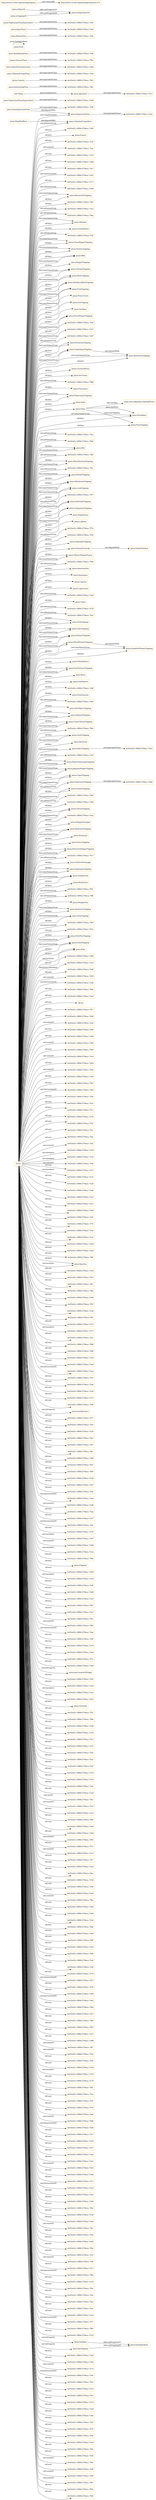 digraph ar2dtool_diagram { 
rankdir=LR;
size="1501"
node [shape = rectangle, color="orange"]; "4e03ed3c:1889c270dca:-7e94" "pizza:MozzarellaTopping" "4e03ed3c:1889c270dca:-7fb3" "4e03ed3c:1889c270dca:-7eca" "4e03ed3c:1889c270dca:-7f4a" "pizza:Medium" "pizza:FruttiDiMare" "4e03ed3c:1889c270dca:-7f3f" "pizza:GreenPepperTopping" "pizza:VegetarianPizzaEquivalent2" "pizza:PrawnsTopping" "pizza:Mild" "pizza:PepperTopping" "pizza:ChickenTopping" "4e03ed3c:1889c270dca:-7ec3" "pizza:MeatTopping" "pizza:HotSpicedBeefTopping" "pizza:FruitTopping" "pizza:PrinceCarlo" "4e03ed3c:1889c270dca:-7f6c" "pizza:NutTopping" "pizza:Siciliana" "pizza:SweetPepperTopping" "pizza:Country" "pizza:ThinAndCrispyBase" "4e03ed3c:1889c270dca:-7eb7" "4e03ed3c:1889c270dca:-7eab" "4e03ed3c:1889c270dca:-7ed7" "pizza:ParmesanTopping" "pizza:CajunSpiceTopping" "pizza:UnclosedPizza" "pizza:IceCream" "4e03ed3c:1889c270dca:-7f88" "pizza:Fiorentina" "pizza:PeperonataTopping" "pizza:SpicyPizzaEquivalent" "pizza:Soho" "pizza:PizzaBase" "4e03ed3c:1889c270dca:-7fba" "pizza:RosemaryTopping" "4e03ed3c:1889c270dca:-7f2a" "pizza:InterestingPizza" "4e03ed3c:1889c270dca:-7fdd" "4e03ed3c:1889c270dca:-7efd" "pizza:Hot" "4e03ed3c:1889c270dca:-7fbf" "pizza:MixedSeafoodTopping" "4e03ed3c:1889c270dca:-7fcc" "4e03ed3c:1889c270dca:-7e98" "pizza:Spiciness" "pizza:RocketTopping" "pizza:CheeseyPizza" "pizza:ValuePartition" "pizza:MushroomTopping" "pizza:LeekTopping" "4e03ed3c:1889c270dca:-7f57" "pizza:ArtichokeTopping" "pizza:GorgonzolaTopping" "pizza:Napoletana" "pizza:LaReine" "4e03ed3c:1889c270dca:-7f7a" "4e03ed3c:1889c270dca:-7f36" "pizza:VegetableTopping" "pizza:DomainConcept" "pizza:TobascoPepperSauce" "4e03ed3c:1889c270dca:-7f94" "pizza:AmericanHot" "pizza:Veneziana" "4e03ed3c:1889c270dca:-7ebb" "pizza:Food" "pizza:Caprina" "pizza:Capricciosa" "4e03ed3c:1889c270dca:-7ee6" "pizza:Cajun" "4e03ed3c:1889c270dca:-7e7b" "4e03ed3c:1889c270dca:-7fa5" "pizza:FishTopping" "pizza:OliveTopping" "4e03ed3c:1889c270dca:-7e8d" "pizza:SultanaTopping" "pizza:SlicedTomatoTopping" "pizza:PolloAdAstra" "pizza:FourCheesesTopping" "pizza:Rosa" "4e03ed3c:1889c270dca:-7ea4" "pizza:Giardiniera" "4e03ed3c:1889c270dca:-7e9f" "pizza:FourSeasons" "4e03ed3c:1889c270dca:-7fed" "pizza:HerbSpiceTopping" "pizza:SpinachTopping" "pizza:GoatsCheeseTopping" "4e03ed3c:1889c270dca:-7f00" "pizza:DeepPanBase" "pizza:GarlicTopping" "pizza:American" "pizza:SundriedTomatoTopping" "pizza:SpicyTopping" "4e03ed3c:1889c270dca:-7ef3" "pizza:PeperoniSausageTopping" "pizza:JalapenoPepperTopping" "pizza:PizzaTopping" "pizza:CaperTopping" "pizza:VegetarianTopping" "pizza:ThinAndCrispyPizza" "4e03ed3c:1889c270dca:-7f54" "pizza:TomatoTopping" "4e03ed3c:1889c270dca:-7f09" "4e03ed3c:1889c270dca:-7e8b" "4e03ed3c:1889c270dca:-7eb3" "pizza:CheeseTopping" "4e03ed3c:1889c270dca:-7ea2" "4e03ed3c:1889c270dca:-7f38" "4e03ed3c:1889c270dca:-7ebf" "pizza:SpicyPizza" "pizza:SloppyGiuseppe" "pizza:RedOnionTopping" "pizza:Parmense" "pizza:VegetarianPizzaEquivalent1" "pizza:SauceTopping" "pizza:Pizza" "pizza:HotGreenPepperTopping" "4e03ed3c:1889c270dca:-7f17" "pizza:RealItalianPizza" "pizza:QuattroFormaggi" "pizza:AsparagusTopping" "pizza:MeatyPizza" "pizza:PineKernels" "pizza:Mushroom" "4e03ed3c:1889c270dca:-7fb5" "4e03ed3c:1889c270dca:-7f61" "4e03ed3c:1889c270dca:-7ff8" "pizza:Margherita" "pizza:AnchoviesTopping" "pizza:HamTopping" "pizza:VegetarianPizza" "pizza:NonVegetarianPizza" "4e03ed3c:1889c270dca:-7e9c" "pizza:PetitPoisTopping" "pizza:OnionTopping" ; /*classes style*/
	"pizza:VegetarianPizzaEquivalent1" -> "4e03ed3c:1889c270dca:-7e9c" [ label = "owl:equivalentClass" ];
	"NULL" -> "pizza:CheeseTopping" [ label = "rdf:first" ];
	"NULL" -> "pizza:PeperoniSausageTopping" [ label = "rdf:first" ];
	"NULL" -> "4e03ed3c:1889c270dca:-7f2a" [ label = "owl:allValuesFrom" ];
	"NULL" -> "pizza:Italy" [ label = "rdf:first" ];
	"NULL" -> "4e03ed3c:1889c270dca:-7e68" [ label = "rdf:rest" ];
	"NULL" -> "4e03ed3c:1889c270dca:-7e25" [ label = "owl:distinctMembers" ];
	"NULL" -> "4e03ed3c:1889c270dca:-7edf" [ label = "rdf:rest" ];
	"NULL" -> "pizza:RocketTopping" [ label = "owl:someValuesFrom" ];
	"NULL" -> "4e03ed3c:1889c270dca:-7e93" [ label = "owl:unionOf" ];
	"NULL" -> "4e03ed3c:1889c270dca:-7e9b" [ label = "owl:intersectionOf" ];
	"NULL" -> "4e03ed3c:1889c270dca:-7ff8" [ label = "owl:allValuesFrom" ];
	"NULL" -> "pizza:FourCheesesTopping" [ label = "rdf:first" ];
	"NULL" -> "pizza:Veneziana" [ label = "rdf:first" ];
	"NULL" -> "pizza:PizzaBase" [ label = "owl:someValuesFrom" ];
	"NULL" -> "4e03ed3c:1889c270dca:-7f3f" [ label = "owl:allValuesFrom" ];
	"NULL" -> "4e03ed3c:1889c270dca:-7f06" [ label = "rdf:rest" ];
	"NULL" -> "4e03ed3c:1889c270dca:-7ee0" [ label = "rdf:rest" ];
	"NULL" -> "pizza:HerbSpiceTopping" [ label = "rdf:first" ];
	"NULL" -> "rdf:nil" [ label = "rdf:rest" ];
	"NULL" -> "4e03ed3c:1889c270dca:-7f27" [ label = "rdf:rest" ];
	"NULL" -> "4e03ed3c:1889c270dca:-7eb0" [ label = "rdf:rest" ];
	"NULL" -> "4e03ed3c:1889c270dca:-7fa4" [ label = "owl:unionOf" ];
	"NULL" -> "4e03ed3c:1889c270dca:-7f48" [ label = "rdf:rest" ];
	"NULL" -> "4e03ed3c:1889c270dca:-7e90" [ label = "rdf:rest" ];
	"NULL" -> "4e03ed3c:1889c270dca:-7f49" [ label = "owl:unionOf" ];
	"NULL" -> "4e03ed3c:1889c270dca:-7fb0" [ label = "rdf:rest" ];
	"NULL" -> "4e03ed3c:1889c270dca:-7ec9" [ label = "owl:unionOf" ];
	"NULL" -> "4e03ed3c:1889c270dca:-7e8a" [ label = "rdf:rest" ];
	"NULL" -> "pizza:Medium" [ label = "owl:someValuesFrom" ];
	"NULL" -> "4e03ed3c:1889c270dca:-7f56" [ label = "owl:unionOf" ];
	"NULL" -> "4e03ed3c:1889c270dca:-7e60" [ label = "rdf:rest" ];
	"NULL" -> "pizza:MeatTopping" [ label = "owl:someValuesFrom" ];
	"NULL" -> "4e03ed3c:1889c270dca:-7f92" [ label = "rdf:rest" ];
	"NULL" -> "pizza:TobascoPepperSauce" [ label = "rdf:first" ];
	"NULL" -> "4e03ed3c:1889c270dca:-7f94" [ label = "owl:allValuesFrom" ];
	"NULL" -> "4e03ed3c:1889c270dca:-7fb4" [ label = "owl:intersectionOf" ];
	"NULL" -> "pizza:Parmense" [ label = "rdf:first" ];
	"NULL" -> "4e03ed3c:1889c270dca:-7f3b" [ label = "rdf:rest" ];
	"NULL" -> "pizza:ChickenTopping" [ label = "owl:someValuesFrom" ];
	"NULL" -> "4e03ed3c:1889c270dca:-7ea1" [ label = "rdf:rest" ];
	"NULL" -> "4e03ed3c:1889c270dca:-7f11" [ label = "rdf:rest" ];
	"NULL" -> "pizza:OnionTopping" [ label = "owl:someValuesFrom" ];
	"NULL" -> "4e03ed3c:1889c270dca:-7e30" [ label = "rdf:rest" ];
	"NULL" -> "4e03ed3c:1889c270dca:-7f5c" [ label = "rdf:rest" ];
	"NULL" -> "4e03ed3c:1889c270dca:-7fa1" [ label = "rdf:rest" ];
	"NULL" -> "4e03ed3c:1889c270dca:-7fae" [ label = "rdf:rest" ];
	"NULL" -> "pizza:FruitTopping" [ label = "rdf:first" ];
	"NULL" -> "pizza:PizzaBase" [ label = "rdf:first" ];
	"NULL" -> "4e03ed3c:1889c270dca:-7ef2" [ label = "owl:unionOf" ];
	"NULL" -> "pizza:FishTopping" [ label = "rdf:first" ];
	"NULL" -> "pizza:PineKernels" [ label = "owl:someValuesFrom" ];
	"NULL" -> "4e03ed3c:1889c270dca:-7e59" [ label = "owl:members" ];
	"NULL" -> "4e03ed3c:1889c270dca:-7e3e" [ label = "owl:members" ];
	"NULL" -> "4e03ed3c:1889c270dca:-7fcb" [ label = "owl:unionOf" ];
	"NULL" -> "4e03ed3c:1889c270dca:-7e51" [ label = "rdf:rest" ];
	"NULL" -> "4e03ed3c:1889c270dca:-7e33" [ label = "owl:members" ];
	"NULL" -> "4e03ed3c:1889c270dca:-7e28" [ label = "rdf:rest" ];
	"NULL" -> "4e03ed3c:1889c270dca:-7e4b" [ label = "rdf:rest" ];
	"NULL" -> "pizza:CajunSpiceTopping" [ label = "rdf:first" ];
	"NULL" -> "4e03ed3c:1889c270dca:-7ee3" [ label = "rdf:rest" ];
	"NULL" -> "pizza:AnchoviesTopping" [ label = "owl:someValuesFrom" ];
	"NULL" -> "4e03ed3c:1889c270dca:-7e21" [ label = "rdf:rest" ];
	"NULL" -> "pizza:JalapenoPepperTopping" [ label = "owl:someValuesFrom" ];
	"NULL" -> "4e03ed3c:1889c270dca:-7e49" [ label = "rdf:rest" ];
	"NULL" -> "4e03ed3c:1889c270dca:-7e6c" [ label = "rdf:rest" ];
	"NULL" -> "4e03ed3c:1889c270dca:-7f74" [ label = "rdf:rest" ];
	"NULL" -> "4e03ed3c:1889c270dca:-7e42" [ label = "rdf:rest" ];
	"NULL" -> "pizza:Caprina" [ label = "rdf:first" ];
	"NULL" -> "4e03ed3c:1889c270dca:-7e3c" [ label = "rdf:rest" ];
	"NULL" -> "4e03ed3c:1889c270dca:-7ed4" [ label = "rdf:rest" ];
	"NULL" -> "pizza:GreenPepperTopping" [ label = "owl:someValuesFrom" ];
	"NULL" -> "4e03ed3c:1889c270dca:-7fed" [ label = "owl:allValuesFrom" ];
	"NULL" -> "4e03ed3c:1889c270dca:-7e63" [ label = "rdf:rest" ];
	"NULL" -> "4e03ed3c:1889c270dca:-7f8f" [ label = "rdf:rest" ];
	"NULL" -> "pizza:America" [ label = "rdf:first" ];
	"NULL" -> "4e03ed3c:1889c270dca:-7e5d" [ label = "rdf:rest" ];
	"NULL" -> "4e03ed3c:1889c270dca:-7f14" [ label = "rdf:rest" ];
	"NULL" -> "pizza:NutTopping" [ label = "rdf:first" ];
	"NULL" -> "pizza:CajunSpiceTopping" [ label = "owl:someValuesFrom" ];
	"NULL" -> "4e03ed3c:1889c270dca:-7fb7" [ label = "rdf:rest" ];
	"NULL" -> "pizza:HamTopping" [ label = "owl:someValuesFrom" ];
	"NULL" -> "4e03ed3c:1889c270dca:-7fda" [ label = "rdf:rest" ];
	"NULL" -> "4e03ed3c:1889c270dca:-7e84" [ label = "rdf:rest" ];
	"NULL" -> "4e03ed3c:1889c270dca:-7f5f" [ label = "rdf:rest" ];
	"NULL" -> "4e03ed3c:1889c270dca:-7e2d" [ label = "rdf:rest" ];
	"NULL" -> "4e03ed3c:1889c270dca:-7ff5" [ label = "rdf:rest" ];
	"NULL" -> "4e03ed3c:1889c270dca:-7ec5" [ label = "rdf:rest" ];
	"NULL" -> "pizza:AmericanHot" [ label = "rdf:first" ];
	"NULL" -> "pizza:DomainConcept" [ label = "rdf:first" ];
	"NULL" -> "4e03ed3c:1889c270dca:-7e71" [ label = "owl:members" ];
	"NULL" -> "4e03ed3c:1889c270dca:-7f35" [ label = "rdf:rest" ];
	"NULL" -> "4e03ed3c:1889c270dca:-7ea2" [ label = "rdf:first" ];
	"NULL" -> "4e03ed3c:1889c270dca:-7f86" [ label = "rdf:rest" ];
	"NULL" -> "pizza:American" [ label = "rdf:first" ];
	"NULL" -> "4e03ed3c:1889c270dca:-7fd8" [ label = "rdf:rest" ];
	"NULL" -> "4e03ed3c:1889c270dca:-7e54" [ label = "rdf:rest" ];
	"NULL" -> "4e03ed3c:1889c270dca:-7ea8" [ label = "rdf:rest" ];
	"NULL" -> "pizza:Napoletana" [ label = "rdf:first" ];
	"NULL" -> "pizza:PetitPoisTopping" [ label = "rdf:first" ];
	"NULL" -> "4e03ed3c:1889c270dca:-7eaa" [ label = "owl:intersectionOf" ];
	"NULL" -> "4e03ed3c:1889c270dca:-7fc5" [ label = "rdf:rest" ];
	"NULL" -> "4e03ed3c:1889c270dca:-7e4e" [ label = "rdf:rest" ];
	"NULL" -> "pizza:PineKernels" [ label = "rdf:first" ];
	"NULL" -> "4e03ed3c:1889c270dca:-7fb3" [ label = "rdf:first" ];
	"NULL" -> "pizza:SultanaTopping" [ label = "owl:someValuesFrom" ];
	"NULL" -> "pizza:HotSpicedBeefTopping" [ label = "rdf:first" ];
	"NULL" -> "pizza:JalapenoPepperTopping" [ label = "rdf:first" ];
	"NULL" -> "4e03ed3c:1889c270dca:-7e24" [ label = "rdf:rest" ];
	"NULL" -> "4e03ed3c:1889c270dca:-7e75" [ label = "rdf:rest" ];
	"NULL" -> "pizza:QuattroFormaggi" [ label = "rdf:first" ];
	"NULL" -> "4e03ed3c:1889c270dca:-7e6f" [ label = "rdf:rest" ];
	"NULL" -> "pizza:PizzaTopping" [ label = "rdf:first" ];
	"NULL" -> "pizza:hasSpiciness" [ label = "owl:onProperty" ];
	"NULL" -> "pizza:GarlicTopping" [ label = "rdf:first" ];
	"NULL" -> "4e03ed3c:1889c270dca:-7f77" [ label = "rdf:rest" ];
	"NULL" -> "4e03ed3c:1889c270dca:-7fc9" [ label = "rdf:rest" ];
	"NULL" -> "4e03ed3c:1889c270dca:-7e45" [ label = "rdf:rest" ];
	"NULL" -> "pizza:ThinAndCrispyBase" [ label = "owl:allValuesFrom" ];
	"NULL" -> "4e03ed3c:1889c270dca:-7ebc" [ label = "rdf:rest" ];
	"NULL" -> "pizza:RosemaryTopping" [ label = "owl:someValuesFrom" ];
	"NULL" -> "4e03ed3c:1889c270dca:-7f47" [ label = "rdf:rest" ];
	"NULL" -> "pizza:PrawnsTopping" [ label = "owl:someValuesFrom" ];
	"NULL" -> "4e03ed3c:1889c270dca:-7fbc" [ label = "rdf:rest" ];
	"NULL" -> "pizza:ArtichokeTopping" [ label = "owl:someValuesFrom" ];
	"NULL" -> "4e03ed3c:1889c270dca:-7e66" [ label = "rdf:rest" ];
	"NULL" -> "4e03ed3c:1889c270dca:-7fd7" [ label = "rdf:rest" ];
	"NULL" -> "pizza:OliveTopping" [ label = "rdf:first" ];
	"NULL" -> "pizza:GreenPepperTopping" [ label = "rdf:first" ];
	"NULL" -> "4e03ed3c:1889c270dca:-7f04" [ label = "rdf:rest" ];
	"NULL" -> "4e03ed3c:1889c270dca:-7e36" [ label = "rdf:rest" ];
	"NULL" -> "4e03ed3c:1889c270dca:-7e87" [ label = "rdf:rest" ];
	"NULL" -> "4e03ed3c:1889c270dca:-7efe" [ label = "rdf:rest" ];
	"NULL" -> "4e03ed3c:1889c270dca:-7eba" [ label = "owl:intersectionOf" ];
	"NULL" -> "4e03ed3c:1889c270dca:-7e9f" [ label = "rdf:first" ];
	"NULL" -> "pizza:SlicedTomatoTopping" [ label = "owl:someValuesFrom" ];
	"NULL" -> "pizza:MozzarellaTopping" [ label = "owl:someValuesFrom" ];
	"NULL" -> "4e03ed3c:1889c270dca:-7ed6" [ label = "owl:unionOf" ];
	"NULL" -> "4e03ed3c:1889c270dca:-7fad" [ label = "rdf:rest" ];
	"NULL" -> "4e03ed3c:1889c270dca:-7e57" [ label = "rdf:rest" ];
	"NULL" -> "pizza:OliveTopping" [ label = "owl:someValuesFrom" ];
	"NULL" -> "4e03ed3c:1889c270dca:-7efc" [ label = "owl:intersectionOf" ];
	"NULL" -> "4e03ed3c:1889c270dca:-7fa5" [ label = "owl:allValuesFrom" ];
	"NULL" -> "4e03ed3c:1889c270dca:-7ee6" [ label = "owl:allValuesFrom" ];
	"NULL" -> "4e03ed3c:1889c270dca:-7e78" [ label = "rdf:rest" ];
	"NULL" -> "4e03ed3c:1889c270dca:-7e47" [ label = "owl:members" ];
	"NULL" -> "4e03ed3c:1889c270dca:-7e89" [ label = "owl:unionOf" ];
	"NULL" -> "4e03ed3c:1889c270dca:-7e2a" [ label = "owl:members" ];
	"NULL" -> "4e03ed3c:1889c270dca:-7f90" [ label = "rdf:rest" ];
	"NULL" -> "pizza:RedOnionTopping" [ label = "rdf:first" ];
	"NULL" -> "pizza:England" [ label = "rdf:first" ];
	"NULL" -> "4e03ed3c:1889c270dca:-7e99" [ label = "rdf:rest" ];
	"NULL" -> "4e03ed3c:1889c270dca:-7e39" [ label = "owl:members" ];
	"NULL" -> "4e03ed3c:1889c270dca:-7ef0" [ label = "rdf:rest" ];
	"NULL" -> "pizza:HotGreenPepperTopping" [ label = "rdf:first" ];
	"NULL" -> "pizza:CaperTopping" [ label = "rdf:first" ];
	"NULL" -> "4e03ed3c:1889c270dca:-7e69" [ label = "rdf:rest" ];
	"NULL" -> "4e03ed3c:1889c270dca:-7ec0" [ label = "rdf:rest" ];
	"NULL" -> "4e03ed3c:1889c270dca:-7f07" [ label = "rdf:rest" ];
	"NULL" -> "pizza:CheeseTopping" [ label = "owl:someValuesFrom" ];
	"NULL" -> "4e03ed3c:1889c270dca:-7ee1" [ label = "rdf:rest" ];
	"NULL" -> "4e03ed3c:1889c270dca:-7f51" [ label = "rdf:rest" ];
	"NULL" -> "pizza:GorgonzolaTopping" [ label = "rdf:first" ];
	"NULL" -> "4e03ed3c:1889c270dca:-7f60" [ label = "owl:unionOf" ];
	"NULL" -> "4e03ed3c:1889c270dca:-7ebe" [ label = "owl:intersectionOf" ];
	"NULL" -> "4e03ed3c:1889c270dca:-7f28" [ label = "rdf:rest" ];
	"NULL" -> "4e03ed3c:1889c270dca:-7e70" [ label = "rdf:rest" ];
	"NULL" -> "pizza:HotGreenPepperTopping" [ label = "owl:someValuesFrom" ];
	"NULL" -> "4e03ed3c:1889c270dca:-7e6a" [ label = "rdf:rest" ];
	"NULL" -> "4e03ed3c:1889c270dca:-7f72" [ label = "rdf:rest" ];
	"NULL" -> "4e03ed3c:1889c270dca:-7e40" [ label = "rdf:rest" ];
	"NULL" -> "pizza:hasCountryOfOrigin" [ label = "owl:onProperty" ];
	"NULL" -> "4e03ed3c:1889c270dca:-7ef3" [ label = "owl:allValuesFrom" ];
	"NULL" -> "4e03ed3c:1889c270dca:-7e91" [ label = "rdf:rest" ];
	"NULL" -> "pizza:FishTopping" [ label = "owl:someValuesFrom" ];
	"NULL" -> "4e03ed3c:1889c270dca:-7ed2" [ label = "rdf:rest" ];
	"NULL" -> "pizza:Fiorentina" [ label = "rdf:first" ];
	"NULL" -> "pizza:SpicyTopping" [ label = "owl:someValuesFrom" ];
	"NULL" -> "4e03ed3c:1889c270dca:-7f88" [ label = "owl:allValuesFrom" ];
	"NULL" -> "4e03ed3c:1889c270dca:-7e2e" [ label = "owl:members" ];
	"NULL" -> "4e03ed3c:1889c270dca:-7e61" [ label = "rdf:rest" ];
	"NULL" -> "pizza:Germany" [ label = "rdf:first" ];
	"NULL" -> "4e03ed3c:1889c270dca:-7f3c" [ label = "rdf:rest" ];
	"NULL" -> "4e03ed3c:1889c270dca:-7f8d" [ label = "rdf:rest" ];
	"NULL" -> "pizza:GoatsCheeseTopping" [ label = "rdf:first" ];
	"NULL" -> "4e03ed3c:1889c270dca:-7e38" [ label = "rdf:rest" ];
	"NULL" -> "pizza:OnionTopping" [ label = "rdf:first" ];
	"NULL" -> "4e03ed3c:1889c270dca:-7e5b" [ label = "rdf:rest" ];
	"NULL" -> "4e03ed3c:1889c270dca:-7f7a" [ label = "owl:allValuesFrom" ];
	"NULL" -> "4e03ed3c:1889c270dca:-7f12" [ label = "rdf:rest" ];
	"NULL" -> "4e03ed3c:1889c270dca:-7e31" [ label = "rdf:rest" ];
	"NULL" -> "4e03ed3c:1889c270dca:-7f5d" [ label = "rdf:rest" ];
	"NULL" -> "4e03ed3c:1889c270dca:-7fa2" [ label = "rdf:rest" ];
	"NULL" -> "4e03ed3c:1889c270dca:-7faf" [ label = "rdf:rest" ];
	"NULL" -> "4e03ed3c:1889c270dca:-7e52" [ label = "rdf:rest" ];
	"NULL" -> "pizza:UnclosedPizza" [ label = "rdf:first" ];
	"NULL" -> "4e03ed3c:1889c270dca:-7e29" [ label = "rdf:rest" ];
	"NULL" -> "4e03ed3c:1889c270dca:-7e4c" [ label = "rdf:rest" ];
	"NULL" -> "4e03ed3c:1889c270dca:-7ee4" [ label = "rdf:rest" ];
	"NULL" -> "4e03ed3c:1889c270dca:-7fb1" [ label = "owl:oneOf" ];
	"NULL" -> "4e03ed3c:1889c270dca:-7f79" [ label = "owl:unionOf" ];
	"NULL" -> "4e03ed3c:1889c270dca:-7e22" [ label = "rdf:rest" ];
	"NULL" -> "4e03ed3c:1889c270dca:-7f9f" [ label = "rdf:rest" ];
	"NULL" -> "pizza:SweetPepperTopping" [ label = "rdf:first" ];
	"NULL" -> "4e03ed3c:1889c270dca:-7eb4" [ label = "rdf:rest" ];
	"NULL" -> "4e03ed3c:1889c270dca:-7e6d" [ label = "rdf:rest" ];
	"NULL" -> "4e03ed3c:1889c270dca:-7f93" [ label = "owl:unionOf" ];
	"NULL" -> "4e03ed3c:1889c270dca:-7f75" [ label = "rdf:rest" ];
	"NULL" -> "4e03ed3c:1889c270dca:-7ec2" [ label = "owl:unionOf" ];
	"NULL" -> "4e03ed3c:1889c270dca:-7fc7" [ label = "rdf:rest" ];
	"NULL" -> "4e03ed3c:1889c270dca:-7e43" [ label = "rdf:rest" ];
	"NULL" -> "4e03ed3c:1889c270dca:-7fea" [ label = "rdf:rest" ];
	"NULL" -> "4e03ed3c:1889c270dca:-7e3d" [ label = "rdf:rest" ];
	"NULL" -> "4e03ed3c:1889c270dca:-7e8e" [ label = "rdf:rest" ];
	"NULL" -> "4e03ed3c:1889c270dca:-7ed5" [ label = "rdf:rest" ];
	"NULL" -> "pizza:VegetarianTopping" [ label = "owl:allValuesFrom" ];
	"NULL" -> "pizza:MushroomTopping" [ label = "rdf:first" ];
	"NULL" -> "pizza:HotSpicedBeefTopping" [ label = "owl:someValuesFrom" ];
	"NULL" -> "4e03ed3c:1889c270dca:-7fbe" [ label = "owl:unionOf" ];
	"NULL" -> "4e03ed3c:1889c270dca:-7e64" [ label = "rdf:rest" ];
	"NULL" -> "4e03ed3c:1889c270dca:-7eb8" [ label = "rdf:rest" ];
	"NULL" -> "pizza:RedOnionTopping" [ label = "owl:someValuesFrom" ];
	"NULL" -> "pizza:America" [ label = "owl:hasValue" ];
	"NULL" -> "4e03ed3c:1889c270dca:-7e5e" [ label = "rdf:rest" ];
	"NULL" -> "4e03ed3c:1889c270dca:-7f17" [ label = "owl:allValuesFrom" ];
	"NULL" -> "pizza:PeperonataTopping" [ label = "owl:someValuesFrom" ];
	"NULL" -> "4e03ed3c:1889c270dca:-7fdb" [ label = "rdf:rest" ];
	"NULL" -> "4e03ed3c:1889c270dca:-7f57" [ label = "owl:allValuesFrom" ];
	"NULL" -> "4e03ed3c:1889c270dca:-7e85" [ label = "rdf:rest" ];
	"NULL" -> "pizza:TobascoPepperSauce" [ label = "owl:someValuesFrom" ];
	"NULL" -> "4e03ed3c:1889c270dca:-7ff6" [ label = "rdf:rest" ];
	"NULL" -> "4e03ed3c:1889c270dca:-7ec6" [ label = "rdf:rest" ];
	"NULL" -> "pizza:TomatoTopping" [ label = "rdf:first" ];
	"NULL" -> "4e03ed3c:1889c270dca:-7f4a" [ label = "owl:allValuesFrom" ];
	"NULL" -> "4e03ed3c:1889c270dca:-7fd9" [ label = "rdf:rest" ];
	"NULL" -> "pizza:SundriedTomatoTopping" [ label = "owl:someValuesFrom" ];
	"NULL" -> "pizza:PrinceCarlo" [ label = "rdf:first" ];
	"NULL" -> "4e03ed3c:1889c270dca:-7fc6" [ label = "rdf:rest" ];
	"NULL" -> "4e03ed3c:1889c270dca:-7e4f" [ label = "rdf:rest" ];
	"NULL" -> "pizza:GorgonzolaTopping" [ label = "owl:someValuesFrom" ];
	"NULL" -> "pizza:ParmesanTopping" [ label = "owl:someValuesFrom" ];
	"NULL" -> "pizza:MeatTopping" [ label = "rdf:first" ];
	"NULL" -> "pizza:SloppyGiuseppe" [ label = "rdf:first" ];
	"NULL" -> "pizza:AnchoviesTopping" [ label = "rdf:first" ];
	"NULL" -> "4e03ed3c:1889c270dca:-7e76" [ label = "rdf:rest" ];
	"NULL" -> "4e03ed3c:1889c270dca:-7f53" [ label = "owl:intersectionOf" ];
	"NULL" -> "4e03ed3c:1889c270dca:-7f00" [ label = "owl:allValuesFrom" ];
	"NULL" -> "pizza:LeekTopping" [ label = "owl:someValuesFrom" ];
	"NULL" -> "4e03ed3c:1889c270dca:-7f78" [ label = "rdf:rest" ];
	"NULL" -> "4e03ed3c:1889c270dca:-7e46" [ label = "rdf:rest" ];
	"NULL" -> "pizza:Mushroom" [ label = "rdf:first" ];
	"NULL" -> "pizza:FruitTopping" [ label = "owl:someValuesFrom" ];
	"NULL" -> "pizza:Cajun" [ label = "rdf:first" ];
	"NULL" -> "pizza:Mild" [ label = "rdf:first" ];
	"NULL" -> "pizza:Hot" [ label = "rdf:first" ];
	"NULL" -> "pizza:LeekTopping" [ label = "rdf:first" ];
	"NULL" -> "pizza:AsparagusTopping" [ label = "rdf:first" ];
	"NULL" -> "4e03ed3c:1889c270dca:-7eb2" [ label = "owl:intersectionOf" ];
	"NULL" -> "4e03ed3c:1889c270dca:-7fbd" [ label = "rdf:rest" ];
	"NULL" -> "4e03ed3c:1889c270dca:-7e67" [ label = "rdf:rest" ];
	"NULL" -> "4e03ed3c:1889c270dca:-7f69" [ label = "rdf:rest" ];
	"NULL" -> "4e03ed3c:1889c270dca:-7f05" [ label = "rdf:rest" ];
	"NULL" -> "4e03ed3c:1889c270dca:-7e37" [ label = "rdf:rest" ];
	"NULL" -> "4e03ed3c:1889c270dca:-7e88" [ label = "rdf:rest" ];
	"NULL" -> "4e03ed3c:1889c270dca:-7ff7" [ label = "owl:unionOf" ];
	"NULL" -> "4e03ed3c:1889c270dca:-7f16" [ label = "owl:unionOf" ];
	"NULL" -> "pizza:FourCheesesTopping" [ label = "owl:someValuesFrom" ];
	"NULL" -> "pizza:RosemaryTopping" [ label = "rdf:first" ];
	"NULL" -> "4e03ed3c:1889c270dca:-7f26" [ label = "rdf:rest" ];
	"NULL" -> "4e03ed3c:1889c270dca:-7e58" [ label = "rdf:rest" ];
	"NULL" -> "4e03ed3c:1889c270dca:-7f36" [ label = "rdf:first" ];
	"NULL" -> "4e03ed3c:1889c270dca:-7fbf" [ label = "owl:allValuesFrom" ];
	"NULL" -> "4e03ed3c:1889c270dca:-7fdd" [ label = "owl:allValuesFrom" ];
	"NULL" -> "4e03ed3c:1889c270dca:-7e8b" [ label = "rdf:first" ];
	"NULL" -> "pizza:MixedSeafoodTopping" [ label = "rdf:first" ];
	"NULL" -> "4e03ed3c:1889c270dca:-7f61" [ label = "owl:allValuesFrom" ];
	"NULL" -> "pizza:Mild" [ label = "owl:someValuesFrom" ];
	"NULL" -> "4e03ed3c:1889c270dca:-7e55" [ label = "owl:members" ];
	"NULL" -> "4e03ed3c:1889c270dca:-7e79" [ label = "rdf:rest" ];
	"NULL" -> "pizza:AsparagusTopping" [ label = "owl:someValuesFrom" ];
	"NULL" -> "pizza:ArtichokeTopping" [ label = "rdf:first" ];
	"NULL" -> "pizza:PrawnsTopping" [ label = "rdf:first" ];
	"NULL" -> "4e03ed3c:1889c270dca:-7f91" [ label = "rdf:rest" ];
	"NULL" -> "pizza:GarlicTopping" [ label = "owl:someValuesFrom" ];
	"NULL" -> "4e03ed3c:1889c270dca:-7f3a" [ label = "rdf:rest" ];
	"NULL" -> "pizza:IceCream" [ label = "rdf:first" ];
	"NULL" -> "4e03ed3c:1889c270dca:-7ef1" [ label = "rdf:rest" ];
	"NULL" -> "4e03ed3c:1889c270dca:-7f10" [ label = "rdf:rest" ];
	"NULL" -> "pizza:ParmesanTopping" [ label = "rdf:first" ];
	"NULL" -> "pizza:ChickenTopping" [ label = "rdf:first" ];
	"NULL" -> "pizza:MozzarellaTopping" [ label = "rdf:first" ];
	"NULL" -> "4e03ed3c:1889c270dca:-7fa0" [ label = "rdf:rest" ];
	"NULL" -> "4e03ed3c:1889c270dca:-7f08" [ label = "owl:unionOf" ];
	"NULL" -> "4e03ed3c:1889c270dca:-7eb6" [ label = "owl:intersectionOf" ];
	"NULL" -> "4e03ed3c:1889c270dca:-7ec1" [ label = "rdf:rest" ];
	"NULL" -> "pizza:Rosa" [ label = "rdf:first" ];
	"NULL" -> "4e03ed3c:1889c270dca:-7e50" [ label = "rdf:rest" ];
	"NULL" -> "pizza:SauceTopping" [ label = "rdf:first" ];
	"NULL" -> "4e03ed3c:1889c270dca:-7e27" [ label = "rdf:rest" ];
	"NULL" -> "4e03ed3c:1889c270dca:-7e4a" [ label = "rdf:rest" ];
	"NULL" -> "4e03ed3c:1889c270dca:-7ee2" [ label = "rdf:rest" ];
	"NULL" -> "pizza:Giardiniera" [ label = "rdf:first" ];
	"NULL" -> "pizza:PetitPoisTopping" [ label = "owl:someValuesFrom" ];
	"NULL" -> "pizza:PeperoniSausageTopping" [ label = "owl:someValuesFrom" ];
	"NULL" -> "4e03ed3c:1889c270dca:-7ee5" [ label = "owl:unionOf" ];
	"NULL" -> "4e03ed3c:1889c270dca:-7e6b" [ label = "rdf:rest" ];
	"NULL" -> "pizza:FruttiDiMare" [ label = "rdf:first" ];
	"NULL" -> "4e03ed3c:1889c270dca:-7e94" [ label = "owl:allValuesFrom" ];
	"NULL" -> "4e03ed3c:1889c270dca:-7f73" [ label = "rdf:rest" ];
	"NULL" -> "4e03ed3c:1889c270dca:-7ea3" [ label = "owl:intersectionOf" ];
	"NULL" -> "4e03ed3c:1889c270dca:-7e41" [ label = "rdf:rest" ];
	"NULL" -> "4e03ed3c:1889c270dca:-7e92" [ label = "rdf:rest" ];
	"NULL" -> "pizza:Pizza" [ label = "rdf:first" ];
	"NULL" -> "4e03ed3c:1889c270dca:-7fb2" [ label = "rdf:rest" ];
	"NULL" -> "4e03ed3c:1889c270dca:-7e3b" [ label = "rdf:rest" ];
	"NULL" -> "4e03ed3c:1889c270dca:-7fcc" [ label = "owl:allValuesFrom" ];
	"NULL" -> "4e03ed3c:1889c270dca:-7ed3" [ label = "rdf:rest" ];
	"NULL" -> "pizza:PeperonataTopping" [ label = "rdf:first" ];
	"NULL" -> "4e03ed3c:1889c270dca:-7fec" [ label = "owl:unionOf" ];
	"NULL" -> "4e03ed3c:1889c270dca:-7f3d" [ label = "rdf:rest" ];
	"NULL" -> "4e03ed3c:1889c270dca:-7e62" [ label = "rdf:rest" ];
	"NULL" -> "4e03ed3c:1889c270dca:-7f8e" [ label = "rdf:rest" ];
	"NULL" -> "4e03ed3c:1889c270dca:-7e5c" [ label = "rdf:rest" ];
	"NULL" -> "pizza:VegetarianPizza" [ label = "owl:complementOf" ];
	"NULL" -> "4e03ed3c:1889c270dca:-7eff" [ label = "owl:unionOf" ];
	"NULL" -> "4e03ed3c:1889c270dca:-7f13" [ label = "rdf:rest" ];
	"NULL" -> "pizza:SpinachTopping" [ label = "rdf:first" ];
	"NULL" -> "pizza:MushroomTopping" [ label = "owl:someValuesFrom" ];
	"NULL" -> "4e03ed3c:1889c270dca:-7f6b" [ label = "owl:intersectionOf" ];
	"NULL" -> "4e03ed3c:1889c270dca:-7e32" [ label = "rdf:rest" ];
	"NULL" -> "pizza:SweetPepperTopping" [ label = "owl:someValuesFrom" ];
	"NULL" -> "4e03ed3c:1889c270dca:-7f5e" [ label = "rdf:rest" ];
	"NULL" -> "4e03ed3c:1889c270dca:-7efa" [ label = "rdf:rest" ];
	"NULL" -> "4e03ed3c:1889c270dca:-7fa3" [ label = "rdf:rest" ];
	"NULL" -> "4e03ed3c:1889c270dca:-7e2c" [ label = "rdf:rest" ];
	"NULL" -> "4e03ed3c:1889c270dca:-7ec4" [ label = "rdf:rest" ];
	"NULL" -> "pizza:Capricciosa" [ label = "rdf:first" ];
	"NULL" -> "4e03ed3c:1889c270dca:-7f37" [ label = "owl:intersectionOf" ];
	"NULL" -> "4e03ed3c:1889c270dca:-7f85" [ label = "rdf:rest" ];
	"NULL" -> "pizza:HamTopping" [ label = "rdf:first" ];
	"NULL" -> "pizza:LaReine" [ label = "rdf:first" ];
	"NULL" -> "4e03ed3c:1889c270dca:-7e53" [ label = "rdf:rest" ];
	"NULL" -> "pizza:hasBase" [ label = "owl:onProperty" ];
	"NULL" -> "4e03ed3c:1889c270dca:-7e4d" [ label = "rdf:rest" ];
	"NULL" -> "4e03ed3c:1889c270dca:-7eb7" [ label = "owl:someValuesFrom" ];
	"NULL" -> "pizza:SpinachTopping" [ label = "owl:someValuesFrom" ];
	"NULL" -> "pizza:VegetableTopping" [ label = "rdf:first" ];
	"NULL" -> "4e03ed3c:1889c270dca:-7e9e" [ label = "rdf:rest" ];
	"NULL" -> "4e03ed3c:1889c270dca:-7e7a" [ label = "owl:unionOf" ];
	"NULL" -> "4e03ed3c:1889c270dca:-7e8c" [ label = "owl:intersectionOf" ];
	"NULL" -> "4e03ed3c:1889c270dca:-7f55" [ label = "rdf:rest" ];
	"NULL" -> "pizza:TomatoTopping" [ label = "owl:someValuesFrom" ];
	"NULL" -> "4e03ed3c:1889c270dca:-7e23" [ label = "rdf:rest" ];
	"NULL" -> "4e03ed3c:1889c270dca:-7fca" [ label = "rdf:rest" ];
	"NULL" -> "4e03ed3c:1889c270dca:-7e74" [ label = "rdf:rest" ];
	"NULL" -> "4e03ed3c:1889c270dca:-7ec8" [ label = "rdf:rest" ];
	"NULL" -> "pizza:Italy" [ label = "owl:hasValue" ];
	"NULL" -> "pizza:GoatsCheeseTopping" [ label = "owl:someValuesFrom" ];
	"NULL" -> "pizza:FourSeasons" [ label = "rdf:first" ];
	"NULL" -> "4e03ed3c:1889c270dca:-7e6e" [ label = "rdf:rest" ];
	"NULL" -> "pizza:SlicedTomatoTopping" [ label = "rdf:first" ];
	"NULL" -> "4e03ed3c:1889c270dca:-7f25" [ label = "rdf:rest" ];
	"NULL" -> "pizza:MixedSeafoodTopping" [ label = "owl:someValuesFrom" ];
	"NULL" -> "4e03ed3c:1889c270dca:-7f76" [ label = "rdf:rest" ];
	"NULL" -> "4e03ed3c:1889c270dca:-7fc8" [ label = "rdf:rest" ];
	"NULL" -> "4e03ed3c:1889c270dca:-7e44" [ label = "rdf:rest" ];
	"NULL" -> "4e03ed3c:1889c270dca:-7feb" [ label = "rdf:rest" ];
	"NULL" -> "4e03ed3c:1889c270dca:-7e95" [ label = "rdf:rest" ];
	"NULL" -> "4e03ed3c:1889c270dca:-7f09" [ label = "owl:allValuesFrom" ];
	"NULL" -> "4e03ed3c:1889c270dca:-7ed7" [ label = "owl:allValuesFrom" ];
	"NULL" -> "pizza:Hot" [ label = "owl:someValuesFrom" ];
	"NULL" -> "4e03ed3c:1889c270dca:-7fdc" [ label = "owl:unionOf" ];
	"NULL" -> "4e03ed3c:1889c270dca:-7e8f" [ label = "rdf:rest" ];
	"NULL" -> "4e03ed3c:1889c270dca:-7f29" [ label = "owl:unionOf" ];
	"NULL" -> "pizza:PepperTopping" [ label = "rdf:first" ];
	"NULL" -> "4e03ed3c:1889c270dca:-7f87" [ label = "owl:unionOf" ];
	"NULL" -> "4e03ed3c:1889c270dca:-7fbb" [ label = "rdf:rest" ];
	"NULL" -> "4e03ed3c:1889c270dca:-7fe9" [ label = "rdf:rest" ];
	"NULL" -> "4e03ed3c:1889c270dca:-7e65" [ label = "rdf:rest" ];
	"NULL" -> "4e03ed3c:1889c270dca:-7eca" [ label = "owl:allValuesFrom" ];
	"NULL" -> "pizza:France" [ label = "rdf:first" ];
	"NULL" -> "4e03ed3c:1889c270dca:-7e5f" [ label = "rdf:rest" ];
	"NULL" -> "pizza:SundriedTomatoTopping" [ label = "rdf:first" ];
	"NULL" -> "4e03ed3c:1889c270dca:-7f3e" [ label = "owl:unionOf" ];
	"NULL" -> "4e03ed3c:1889c270dca:-7e35" [ label = "rdf:rest" ];
	"NULL" -> "4e03ed3c:1889c270dca:-7e86" [ label = "rdf:rest" ];
	"NULL" -> "4e03ed3c:1889c270dca:-7ec7" [ label = "rdf:rest" ];
	"NULL" -> "pizza:hasTopping" [ label = "owl:onProperty" ];
	"NULL" -> "4e03ed3c:1889c270dca:-7e7b" [ label = "owl:allValuesFrom" ];
	"NULL" -> "pizza:Medium" [ label = "rdf:first" ];
	"NULL" -> "pizza:PolloAdAstra" [ label = "rdf:first" ];
	"NULL" -> "pizza:SultanaTopping" [ label = "rdf:first" ];
	"NULL" -> "pizza:Siciliana" [ label = "rdf:first" ];
	"NULL" -> "4e03ed3c:1889c270dca:-7e97" [ label = "owl:intersectionOf" ];
	"NULL" -> "4e03ed3c:1889c270dca:-7e77" [ label = "rdf:rest" ];
	"NULL" -> "pizza:Soho" [ label = "rdf:first" ];
	"NULL" -> "pizza:Margherita" [ label = "rdf:first" ];
	"NULL" -> "4e03ed3c:1889c270dca:-7fe8" [ label = "rdf:rest" ];
	"NULL" -> "pizza:CaperTopping" [ label = "owl:someValuesFrom" ];
	"NULL" -> "4e03ed3c:1889c270dca:-7fb9" [ label = "owl:intersectionOf" ];
	"NULL" -> "4e03ed3c:1889c270dca:-7f15" [ label = "rdf:rest" ];
	"NULL" -> "pizza:RocketTopping" [ label = "rdf:first" ];
	"pizza:ThinAndCrispyPizza" -> "4e03ed3c:1889c270dca:-7eab" [ label = "owl:equivalentClass" ];
	"pizza:Country" -> "4e03ed3c:1889c270dca:-7fb5" [ label = "owl:equivalentClass" ];
	"pizza:hasTopping" -> "pizza:hasIngredient" [ label = "rdfs:subPropertyOf" ];
	"pizza:CheeseyPizza" -> "4e03ed3c:1889c270dca:-7fba" [ label = "owl:equivalentClass" ];
	"pizza:CajunSpiceTopping" -> "pizza:RosemaryTopping" [ label = "owl:disjointWith" ];
	"pizza:isBaseOf" -> "pizza:isIngredientOf" [ label = "rdfs:subPropertyOf" ];
	"pizza:DeepPanBase" -> "pizza:ThinAndCrispyBase" [ label = "owl:disjointWith" ];
	"http://www.co-ode.org/ontologies/pizza" -> "http://www.co-ode.org/ontologies/pizza/2.0.0" [ label = "owl:versionIRI" ];
	"pizza:VegetarianPizza" -> "4e03ed3c:1889c270dca:-7ea4" [ label = "owl:equivalentClass" ];
	"pizza:RealItalianPizza" -> "4e03ed3c:1889c270dca:-7efd" [ label = "owl:equivalentClass" ];
	"pizza:Pizza" -> "https://en.wikipedia.org/wiki/Pizza" [ label = "rdfs:seeAlso" ];
	"pizza:NonVegetarianPizza" -> "pizza:VegetarianPizza" [ label = "owl:disjointWith" ];
	"pizza:NonVegetarianPizza" -> "4e03ed3c:1889c270dca:-7f38" [ label = "owl:equivalentClass" ];
	"pizza:MeatyPizza" -> "4e03ed3c:1889c270dca:-7f54" [ label = "owl:equivalentClass" ];
	"pizza:DomainConcept" -> "pizza:ValuePartition" [ label = "owl:disjointWith" ];
	"pizza:Spiciness" -> "4e03ed3c:1889c270dca:-7ec3" [ label = "owl:equivalentClass" ];
	"pizza:isToppingOf" -> "pizza:isIngredientOf" [ label = "rdfs:subPropertyOf" ];
	"pizza:hasBase" -> "pizza:hasIngredient" [ label = "rdfs:subPropertyOf" ];
	"pizza:VegetarianTopping" -> "4e03ed3c:1889c270dca:-7e8d" [ label = "owl:equivalentClass" ];
	"pizza:InterestingPizza" -> "4e03ed3c:1889c270dca:-7f6c" [ label = "owl:equivalentClass" ];
	"pizza:SlicedTomatoTopping" -> "pizza:SundriedTomatoTopping" [ label = "owl:disjointWith" ];
	"pizza:SpicyTopping" -> "4e03ed3c:1889c270dca:-7eb3" [ label = "owl:equivalentClass" ];
	"pizza:VegetarianPizzaEquivalent2" -> "4e03ed3c:1889c270dca:-7e98" [ label = "owl:equivalentClass" ];
	"pizza:SpicyPizza" -> "4e03ed3c:1889c270dca:-7ebf" [ label = "owl:equivalentClass" ];
	"pizza:SpicyPizzaEquivalent" -> "4e03ed3c:1889c270dca:-7ebb" [ label = "owl:equivalentClass" ];
	"pizza:Pizza" -> "pizza:PizzaTopping" [ label = "pizza:hasTopping" ];
	"pizza:Pizza" -> "pizza:PizzaBase" [ label = "pizza:hasBase" ];
	"owl:Thing" -> "pizza:Spiciness" [ label = "pizza:hasSpiciness" ];
	"pizza:Food" -> "pizza:Food" [ label = "pizza:hasIngredient" ];

}
